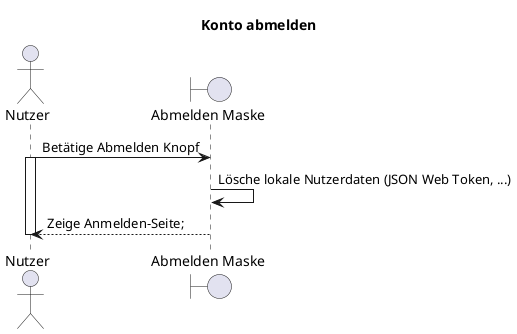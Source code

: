 @startuml F012_kontoAbmelden_seq
title "Konto abmelden"

actor "Nutzer" as user
boundary "Abmelden Maske" as userMask

user -> userMask: Betätige Abmelden Knopf
activate user
userMask -> userMask: Lösche lokale Nutzerdaten (JSON Web Token, ...)
user <-- userMask: Zeige Anmelden-Seite;
deactivate user
@enduml
